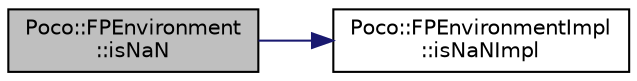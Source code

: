 digraph "Poco::FPEnvironment::isNaN"
{
 // LATEX_PDF_SIZE
  edge [fontname="Helvetica",fontsize="10",labelfontname="Helvetica",labelfontsize="10"];
  node [fontname="Helvetica",fontsize="10",shape=record];
  rankdir="LR";
  Node1 [label="Poco::FPEnvironment\l::isNaN",height=0.2,width=0.4,color="black", fillcolor="grey75", style="filled", fontcolor="black",tooltip=" "];
  Node1 -> Node2 [color="midnightblue",fontsize="10",style="solid",fontname="Helvetica"];
  Node2 [label="Poco::FPEnvironmentImpl\l::isNaNImpl",height=0.2,width=0.4,color="black", fillcolor="white", style="filled",URL="$classPoco_1_1FPEnvironmentImpl.html#a37b972f8dad2984773b36a954c7c640e",tooltip=" "];
}
